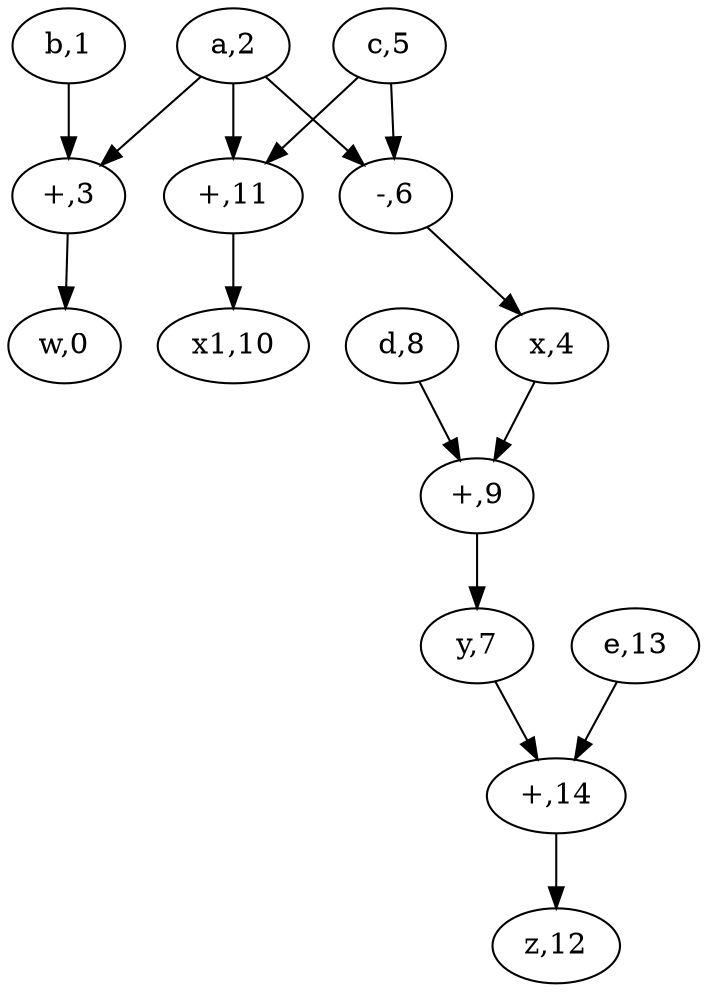 digraph DFG {
    "0x145704190" [label="w,0"];
    "0x1457041e0" [label="b,1"];
    "0x1457041e0" -> "0x145704390";
    "0x145704390" [label="+,3"];
    "0x145704390" -> "0x145704190";
    "0x1457042d0" [label="a,2"];
    "0x1457042d0" -> "0x145704390";
    "0x1457042d0" -> "0x145704550";
    "0x145704550" [label="-,6"];
    "0x145704550" -> "0x1457043e0";
    "0x1457043e0" [label="x,4"];
    "0x1457043e0" -> "0x145704420";
    "0x145704420" [label="+,9"];
    "0x145704420" -> "0x145704120";
    "0x145704120" [label="y,7"];
    "0x145704120" -> "0x1457049c0";
    "0x1457049c0" [label="+,14"];
    "0x1457049c0" -> "0x145704850";
    "0x145704850" [label="z,12"];
    "0x1457042d0" -> "0x1457047d0";
    "0x1457047d0" [label="+,11"];
    "0x1457047d0" -> "0x145704680";
    "0x145704680" [label="x1,10"];
    "0x145704460" [label="c,5"];
    "0x145704460" -> "0x145704550";
    "0x145704460" -> "0x1457047d0";
    "0x1457046e0" [label="d,8"];
    "0x1457046e0" -> "0x145704420";
    "0x1457048c0" [label="e,13"];
    "0x1457048c0" -> "0x1457049c0";
}
